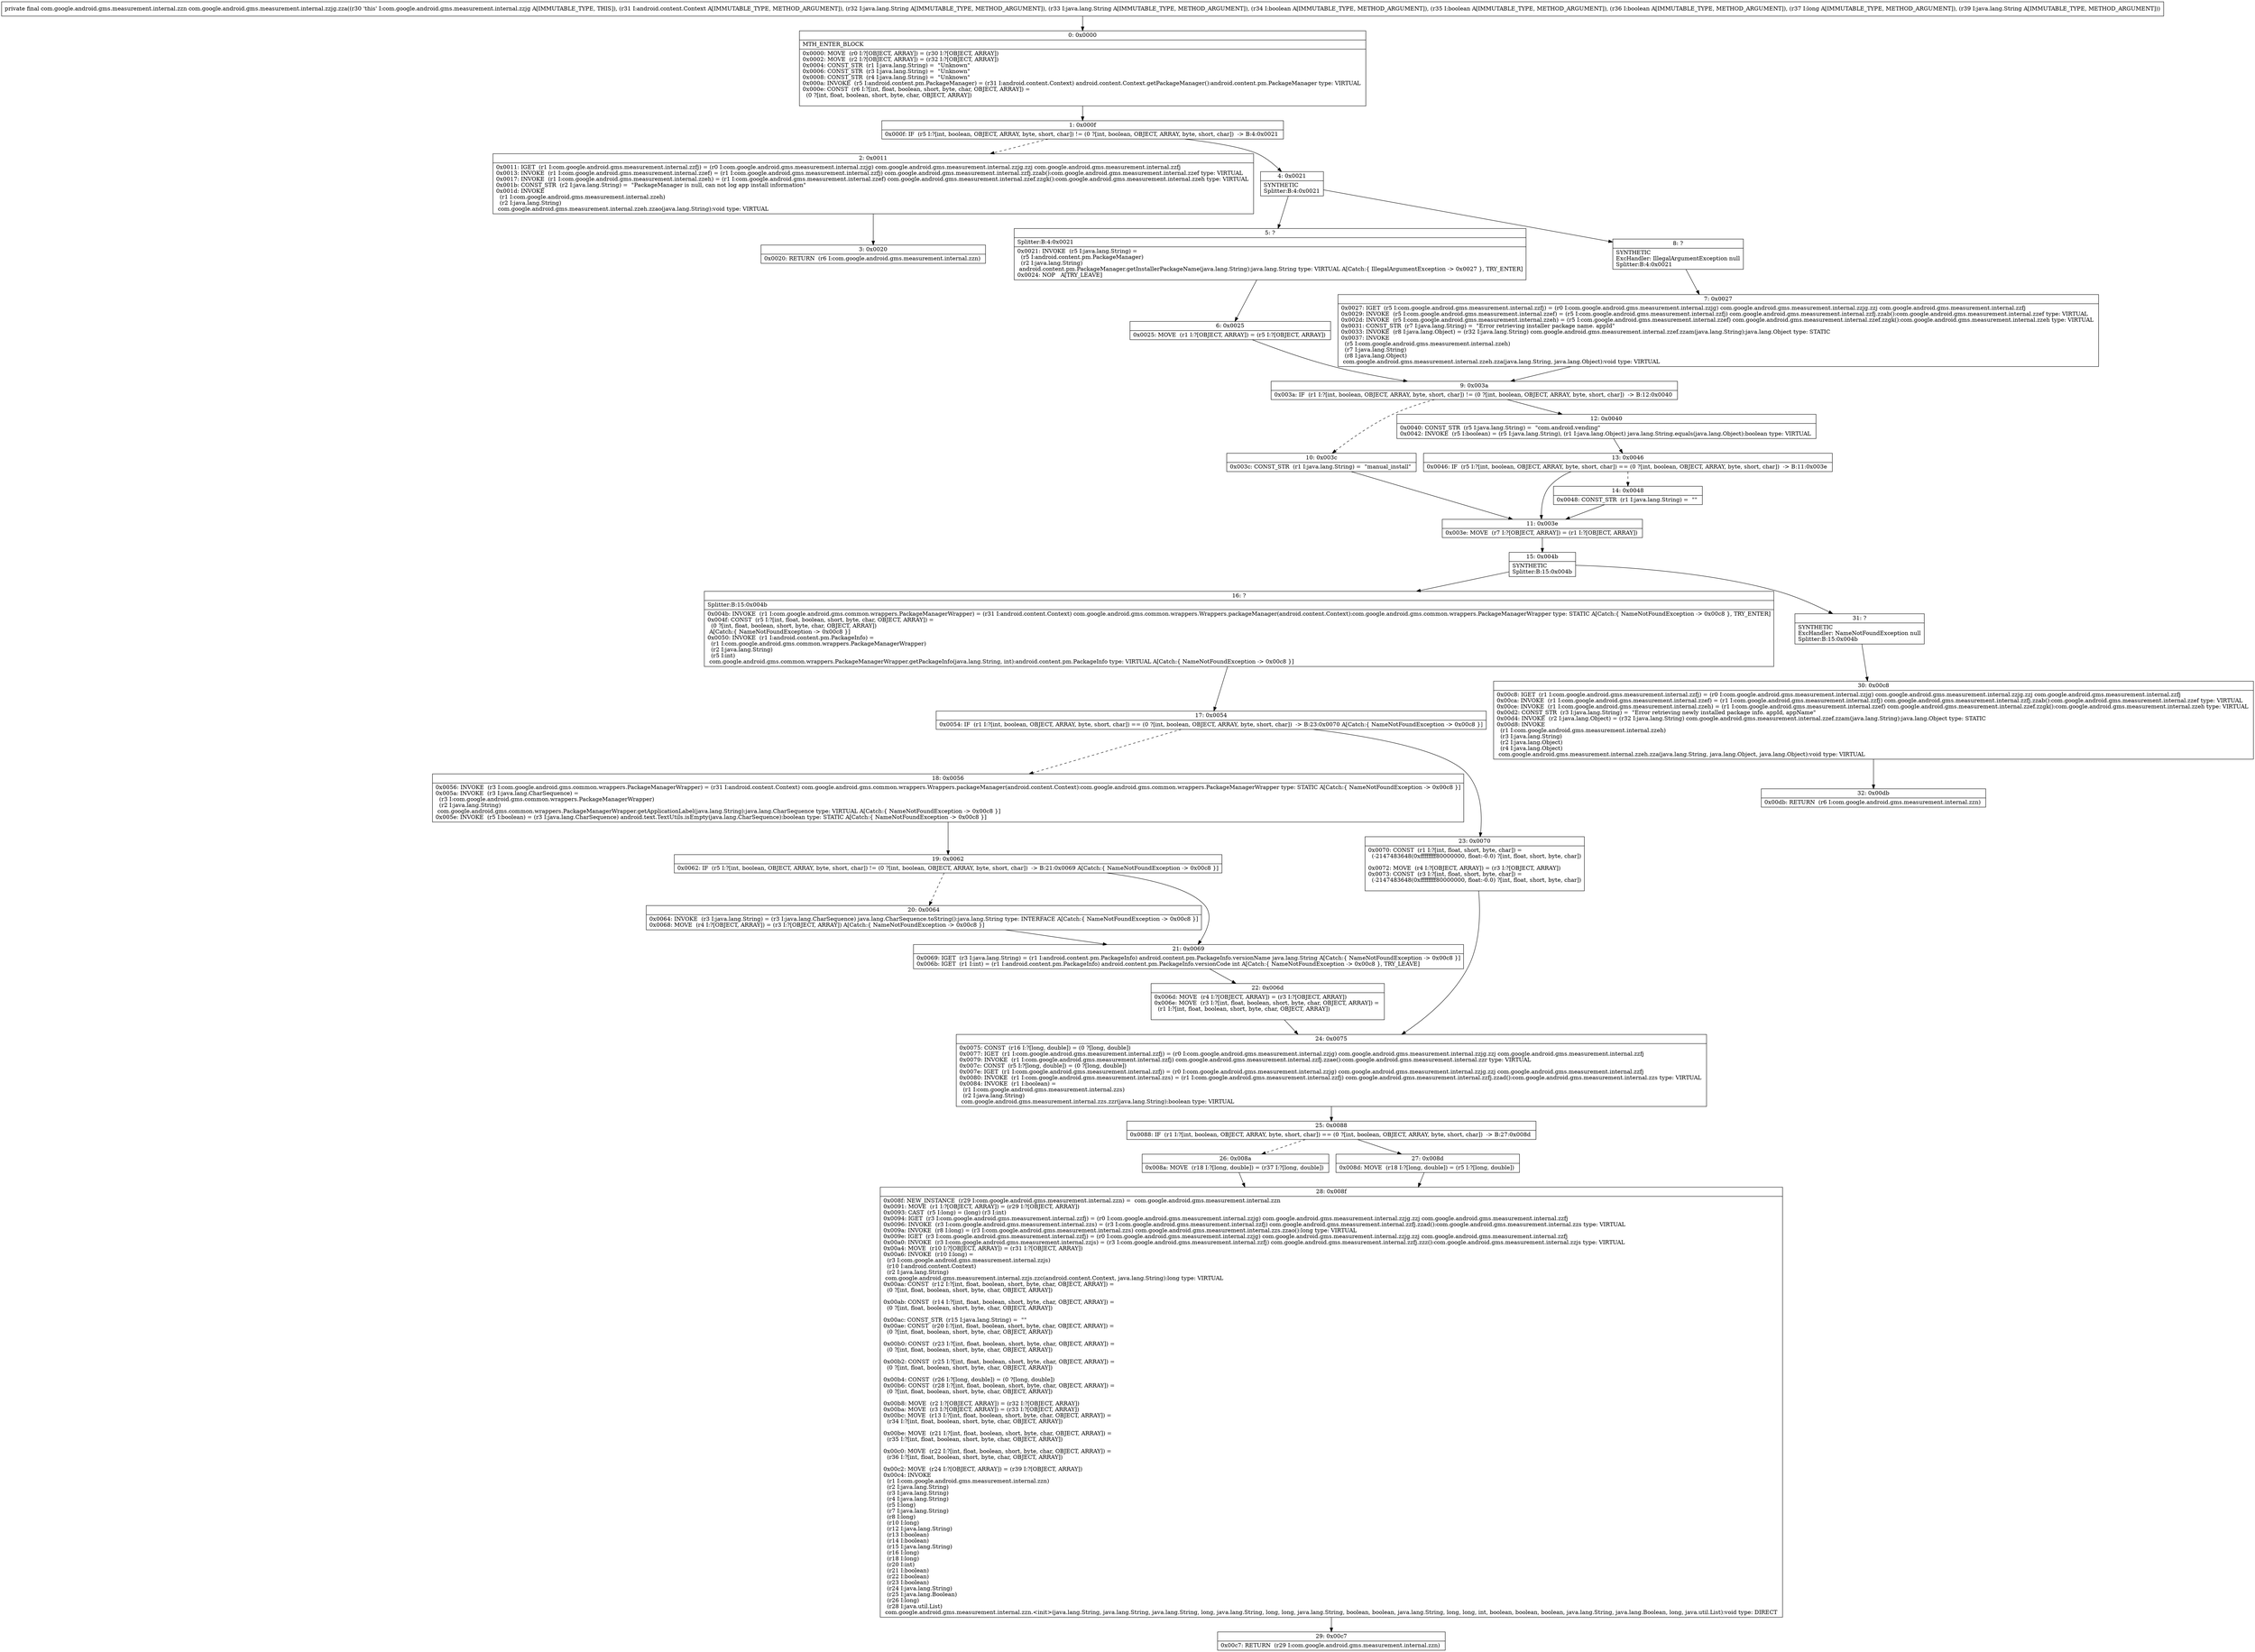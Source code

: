 digraph "CFG forcom.google.android.gms.measurement.internal.zzjg.zza(Landroid\/content\/Context;Ljava\/lang\/String;Ljava\/lang\/String;ZZZJLjava\/lang\/String;)Lcom\/google\/android\/gms\/measurement\/internal\/zzn;" {
Node_0 [shape=record,label="{0\:\ 0x0000|MTH_ENTER_BLOCK\l|0x0000: MOVE  (r0 I:?[OBJECT, ARRAY]) = (r30 I:?[OBJECT, ARRAY]) \l0x0002: MOVE  (r2 I:?[OBJECT, ARRAY]) = (r32 I:?[OBJECT, ARRAY]) \l0x0004: CONST_STR  (r1 I:java.lang.String) =  \"Unknown\" \l0x0006: CONST_STR  (r3 I:java.lang.String) =  \"Unknown\" \l0x0008: CONST_STR  (r4 I:java.lang.String) =  \"Unknown\" \l0x000a: INVOKE  (r5 I:android.content.pm.PackageManager) = (r31 I:android.content.Context) android.content.Context.getPackageManager():android.content.pm.PackageManager type: VIRTUAL \l0x000e: CONST  (r6 I:?[int, float, boolean, short, byte, char, OBJECT, ARRAY]) = \l  (0 ?[int, float, boolean, short, byte, char, OBJECT, ARRAY])\l \l}"];
Node_1 [shape=record,label="{1\:\ 0x000f|0x000f: IF  (r5 I:?[int, boolean, OBJECT, ARRAY, byte, short, char]) != (0 ?[int, boolean, OBJECT, ARRAY, byte, short, char])  \-\> B:4:0x0021 \l}"];
Node_2 [shape=record,label="{2\:\ 0x0011|0x0011: IGET  (r1 I:com.google.android.gms.measurement.internal.zzfj) = (r0 I:com.google.android.gms.measurement.internal.zzjg) com.google.android.gms.measurement.internal.zzjg.zzj com.google.android.gms.measurement.internal.zzfj \l0x0013: INVOKE  (r1 I:com.google.android.gms.measurement.internal.zzef) = (r1 I:com.google.android.gms.measurement.internal.zzfj) com.google.android.gms.measurement.internal.zzfj.zzab():com.google.android.gms.measurement.internal.zzef type: VIRTUAL \l0x0017: INVOKE  (r1 I:com.google.android.gms.measurement.internal.zzeh) = (r1 I:com.google.android.gms.measurement.internal.zzef) com.google.android.gms.measurement.internal.zzef.zzgk():com.google.android.gms.measurement.internal.zzeh type: VIRTUAL \l0x001b: CONST_STR  (r2 I:java.lang.String) =  \"PackageManager is null, can not log app install information\" \l0x001d: INVOKE  \l  (r1 I:com.google.android.gms.measurement.internal.zzeh)\l  (r2 I:java.lang.String)\l com.google.android.gms.measurement.internal.zzeh.zzao(java.lang.String):void type: VIRTUAL \l}"];
Node_3 [shape=record,label="{3\:\ 0x0020|0x0020: RETURN  (r6 I:com.google.android.gms.measurement.internal.zzn) \l}"];
Node_4 [shape=record,label="{4\:\ 0x0021|SYNTHETIC\lSplitter:B:4:0x0021\l}"];
Node_5 [shape=record,label="{5\:\ ?|Splitter:B:4:0x0021\l|0x0021: INVOKE  (r5 I:java.lang.String) = \l  (r5 I:android.content.pm.PackageManager)\l  (r2 I:java.lang.String)\l android.content.pm.PackageManager.getInstallerPackageName(java.lang.String):java.lang.String type: VIRTUAL A[Catch:\{ IllegalArgumentException \-\> 0x0027 \}, TRY_ENTER]\l0x0024: NOP   A[TRY_LEAVE]\l}"];
Node_6 [shape=record,label="{6\:\ 0x0025|0x0025: MOVE  (r1 I:?[OBJECT, ARRAY]) = (r5 I:?[OBJECT, ARRAY]) \l}"];
Node_7 [shape=record,label="{7\:\ 0x0027|0x0027: IGET  (r5 I:com.google.android.gms.measurement.internal.zzfj) = (r0 I:com.google.android.gms.measurement.internal.zzjg) com.google.android.gms.measurement.internal.zzjg.zzj com.google.android.gms.measurement.internal.zzfj \l0x0029: INVOKE  (r5 I:com.google.android.gms.measurement.internal.zzef) = (r5 I:com.google.android.gms.measurement.internal.zzfj) com.google.android.gms.measurement.internal.zzfj.zzab():com.google.android.gms.measurement.internal.zzef type: VIRTUAL \l0x002d: INVOKE  (r5 I:com.google.android.gms.measurement.internal.zzeh) = (r5 I:com.google.android.gms.measurement.internal.zzef) com.google.android.gms.measurement.internal.zzef.zzgk():com.google.android.gms.measurement.internal.zzeh type: VIRTUAL \l0x0031: CONST_STR  (r7 I:java.lang.String) =  \"Error retrieving installer package name. appId\" \l0x0033: INVOKE  (r8 I:java.lang.Object) = (r32 I:java.lang.String) com.google.android.gms.measurement.internal.zzef.zzam(java.lang.String):java.lang.Object type: STATIC \l0x0037: INVOKE  \l  (r5 I:com.google.android.gms.measurement.internal.zzeh)\l  (r7 I:java.lang.String)\l  (r8 I:java.lang.Object)\l com.google.android.gms.measurement.internal.zzeh.zza(java.lang.String, java.lang.Object):void type: VIRTUAL \l}"];
Node_8 [shape=record,label="{8\:\ ?|SYNTHETIC\lExcHandler: IllegalArgumentException null\lSplitter:B:4:0x0021\l}"];
Node_9 [shape=record,label="{9\:\ 0x003a|0x003a: IF  (r1 I:?[int, boolean, OBJECT, ARRAY, byte, short, char]) != (0 ?[int, boolean, OBJECT, ARRAY, byte, short, char])  \-\> B:12:0x0040 \l}"];
Node_10 [shape=record,label="{10\:\ 0x003c|0x003c: CONST_STR  (r1 I:java.lang.String) =  \"manual_install\" \l}"];
Node_11 [shape=record,label="{11\:\ 0x003e|0x003e: MOVE  (r7 I:?[OBJECT, ARRAY]) = (r1 I:?[OBJECT, ARRAY]) \l}"];
Node_12 [shape=record,label="{12\:\ 0x0040|0x0040: CONST_STR  (r5 I:java.lang.String) =  \"com.android.vending\" \l0x0042: INVOKE  (r5 I:boolean) = (r5 I:java.lang.String), (r1 I:java.lang.Object) java.lang.String.equals(java.lang.Object):boolean type: VIRTUAL \l}"];
Node_13 [shape=record,label="{13\:\ 0x0046|0x0046: IF  (r5 I:?[int, boolean, OBJECT, ARRAY, byte, short, char]) == (0 ?[int, boolean, OBJECT, ARRAY, byte, short, char])  \-\> B:11:0x003e \l}"];
Node_14 [shape=record,label="{14\:\ 0x0048|0x0048: CONST_STR  (r1 I:java.lang.String) =  \"\" \l}"];
Node_15 [shape=record,label="{15\:\ 0x004b|SYNTHETIC\lSplitter:B:15:0x004b\l}"];
Node_16 [shape=record,label="{16\:\ ?|Splitter:B:15:0x004b\l|0x004b: INVOKE  (r1 I:com.google.android.gms.common.wrappers.PackageManagerWrapper) = (r31 I:android.content.Context) com.google.android.gms.common.wrappers.Wrappers.packageManager(android.content.Context):com.google.android.gms.common.wrappers.PackageManagerWrapper type: STATIC A[Catch:\{ NameNotFoundException \-\> 0x00c8 \}, TRY_ENTER]\l0x004f: CONST  (r5 I:?[int, float, boolean, short, byte, char, OBJECT, ARRAY]) = \l  (0 ?[int, float, boolean, short, byte, char, OBJECT, ARRAY])\l A[Catch:\{ NameNotFoundException \-\> 0x00c8 \}]\l0x0050: INVOKE  (r1 I:android.content.pm.PackageInfo) = \l  (r1 I:com.google.android.gms.common.wrappers.PackageManagerWrapper)\l  (r2 I:java.lang.String)\l  (r5 I:int)\l com.google.android.gms.common.wrappers.PackageManagerWrapper.getPackageInfo(java.lang.String, int):android.content.pm.PackageInfo type: VIRTUAL A[Catch:\{ NameNotFoundException \-\> 0x00c8 \}]\l}"];
Node_17 [shape=record,label="{17\:\ 0x0054|0x0054: IF  (r1 I:?[int, boolean, OBJECT, ARRAY, byte, short, char]) == (0 ?[int, boolean, OBJECT, ARRAY, byte, short, char])  \-\> B:23:0x0070 A[Catch:\{ NameNotFoundException \-\> 0x00c8 \}]\l}"];
Node_18 [shape=record,label="{18\:\ 0x0056|0x0056: INVOKE  (r3 I:com.google.android.gms.common.wrappers.PackageManagerWrapper) = (r31 I:android.content.Context) com.google.android.gms.common.wrappers.Wrappers.packageManager(android.content.Context):com.google.android.gms.common.wrappers.PackageManagerWrapper type: STATIC A[Catch:\{ NameNotFoundException \-\> 0x00c8 \}]\l0x005a: INVOKE  (r3 I:java.lang.CharSequence) = \l  (r3 I:com.google.android.gms.common.wrappers.PackageManagerWrapper)\l  (r2 I:java.lang.String)\l com.google.android.gms.common.wrappers.PackageManagerWrapper.getApplicationLabel(java.lang.String):java.lang.CharSequence type: VIRTUAL A[Catch:\{ NameNotFoundException \-\> 0x00c8 \}]\l0x005e: INVOKE  (r5 I:boolean) = (r3 I:java.lang.CharSequence) android.text.TextUtils.isEmpty(java.lang.CharSequence):boolean type: STATIC A[Catch:\{ NameNotFoundException \-\> 0x00c8 \}]\l}"];
Node_19 [shape=record,label="{19\:\ 0x0062|0x0062: IF  (r5 I:?[int, boolean, OBJECT, ARRAY, byte, short, char]) != (0 ?[int, boolean, OBJECT, ARRAY, byte, short, char])  \-\> B:21:0x0069 A[Catch:\{ NameNotFoundException \-\> 0x00c8 \}]\l}"];
Node_20 [shape=record,label="{20\:\ 0x0064|0x0064: INVOKE  (r3 I:java.lang.String) = (r3 I:java.lang.CharSequence) java.lang.CharSequence.toString():java.lang.String type: INTERFACE A[Catch:\{ NameNotFoundException \-\> 0x00c8 \}]\l0x0068: MOVE  (r4 I:?[OBJECT, ARRAY]) = (r3 I:?[OBJECT, ARRAY]) A[Catch:\{ NameNotFoundException \-\> 0x00c8 \}]\l}"];
Node_21 [shape=record,label="{21\:\ 0x0069|0x0069: IGET  (r3 I:java.lang.String) = (r1 I:android.content.pm.PackageInfo) android.content.pm.PackageInfo.versionName java.lang.String A[Catch:\{ NameNotFoundException \-\> 0x00c8 \}]\l0x006b: IGET  (r1 I:int) = (r1 I:android.content.pm.PackageInfo) android.content.pm.PackageInfo.versionCode int A[Catch:\{ NameNotFoundException \-\> 0x00c8 \}, TRY_LEAVE]\l}"];
Node_22 [shape=record,label="{22\:\ 0x006d|0x006d: MOVE  (r4 I:?[OBJECT, ARRAY]) = (r3 I:?[OBJECT, ARRAY]) \l0x006e: MOVE  (r3 I:?[int, float, boolean, short, byte, char, OBJECT, ARRAY]) = \l  (r1 I:?[int, float, boolean, short, byte, char, OBJECT, ARRAY])\l \l}"];
Node_23 [shape=record,label="{23\:\ 0x0070|0x0070: CONST  (r1 I:?[int, float, short, byte, char]) = \l  (\-2147483648(0xffffffff80000000, float:\-0.0) ?[int, float, short, byte, char])\l \l0x0072: MOVE  (r4 I:?[OBJECT, ARRAY]) = (r3 I:?[OBJECT, ARRAY]) \l0x0073: CONST  (r3 I:?[int, float, short, byte, char]) = \l  (\-2147483648(0xffffffff80000000, float:\-0.0) ?[int, float, short, byte, char])\l \l}"];
Node_24 [shape=record,label="{24\:\ 0x0075|0x0075: CONST  (r16 I:?[long, double]) = (0 ?[long, double]) \l0x0077: IGET  (r1 I:com.google.android.gms.measurement.internal.zzfj) = (r0 I:com.google.android.gms.measurement.internal.zzjg) com.google.android.gms.measurement.internal.zzjg.zzj com.google.android.gms.measurement.internal.zzfj \l0x0079: INVOKE  (r1 I:com.google.android.gms.measurement.internal.zzfj) com.google.android.gms.measurement.internal.zzfj.zzae():com.google.android.gms.measurement.internal.zzr type: VIRTUAL \l0x007c: CONST  (r5 I:?[long, double]) = (0 ?[long, double]) \l0x007e: IGET  (r1 I:com.google.android.gms.measurement.internal.zzfj) = (r0 I:com.google.android.gms.measurement.internal.zzjg) com.google.android.gms.measurement.internal.zzjg.zzj com.google.android.gms.measurement.internal.zzfj \l0x0080: INVOKE  (r1 I:com.google.android.gms.measurement.internal.zzs) = (r1 I:com.google.android.gms.measurement.internal.zzfj) com.google.android.gms.measurement.internal.zzfj.zzad():com.google.android.gms.measurement.internal.zzs type: VIRTUAL \l0x0084: INVOKE  (r1 I:boolean) = \l  (r1 I:com.google.android.gms.measurement.internal.zzs)\l  (r2 I:java.lang.String)\l com.google.android.gms.measurement.internal.zzs.zzr(java.lang.String):boolean type: VIRTUAL \l}"];
Node_25 [shape=record,label="{25\:\ 0x0088|0x0088: IF  (r1 I:?[int, boolean, OBJECT, ARRAY, byte, short, char]) == (0 ?[int, boolean, OBJECT, ARRAY, byte, short, char])  \-\> B:27:0x008d \l}"];
Node_26 [shape=record,label="{26\:\ 0x008a|0x008a: MOVE  (r18 I:?[long, double]) = (r37 I:?[long, double]) \l}"];
Node_27 [shape=record,label="{27\:\ 0x008d|0x008d: MOVE  (r18 I:?[long, double]) = (r5 I:?[long, double]) \l}"];
Node_28 [shape=record,label="{28\:\ 0x008f|0x008f: NEW_INSTANCE  (r29 I:com.google.android.gms.measurement.internal.zzn) =  com.google.android.gms.measurement.internal.zzn \l0x0091: MOVE  (r1 I:?[OBJECT, ARRAY]) = (r29 I:?[OBJECT, ARRAY]) \l0x0093: CAST  (r5 I:long) = (long) (r3 I:int) \l0x0094: IGET  (r3 I:com.google.android.gms.measurement.internal.zzfj) = (r0 I:com.google.android.gms.measurement.internal.zzjg) com.google.android.gms.measurement.internal.zzjg.zzj com.google.android.gms.measurement.internal.zzfj \l0x0096: INVOKE  (r3 I:com.google.android.gms.measurement.internal.zzs) = (r3 I:com.google.android.gms.measurement.internal.zzfj) com.google.android.gms.measurement.internal.zzfj.zzad():com.google.android.gms.measurement.internal.zzs type: VIRTUAL \l0x009a: INVOKE  (r8 I:long) = (r3 I:com.google.android.gms.measurement.internal.zzs) com.google.android.gms.measurement.internal.zzs.zzao():long type: VIRTUAL \l0x009e: IGET  (r3 I:com.google.android.gms.measurement.internal.zzfj) = (r0 I:com.google.android.gms.measurement.internal.zzjg) com.google.android.gms.measurement.internal.zzjg.zzj com.google.android.gms.measurement.internal.zzfj \l0x00a0: INVOKE  (r3 I:com.google.android.gms.measurement.internal.zzjs) = (r3 I:com.google.android.gms.measurement.internal.zzfj) com.google.android.gms.measurement.internal.zzfj.zzz():com.google.android.gms.measurement.internal.zzjs type: VIRTUAL \l0x00a4: MOVE  (r10 I:?[OBJECT, ARRAY]) = (r31 I:?[OBJECT, ARRAY]) \l0x00a6: INVOKE  (r10 I:long) = \l  (r3 I:com.google.android.gms.measurement.internal.zzjs)\l  (r10 I:android.content.Context)\l  (r2 I:java.lang.String)\l com.google.android.gms.measurement.internal.zzjs.zzc(android.content.Context, java.lang.String):long type: VIRTUAL \l0x00aa: CONST  (r12 I:?[int, float, boolean, short, byte, char, OBJECT, ARRAY]) = \l  (0 ?[int, float, boolean, short, byte, char, OBJECT, ARRAY])\l \l0x00ab: CONST  (r14 I:?[int, float, boolean, short, byte, char, OBJECT, ARRAY]) = \l  (0 ?[int, float, boolean, short, byte, char, OBJECT, ARRAY])\l \l0x00ac: CONST_STR  (r15 I:java.lang.String) =  \"\" \l0x00ae: CONST  (r20 I:?[int, float, boolean, short, byte, char, OBJECT, ARRAY]) = \l  (0 ?[int, float, boolean, short, byte, char, OBJECT, ARRAY])\l \l0x00b0: CONST  (r23 I:?[int, float, boolean, short, byte, char, OBJECT, ARRAY]) = \l  (0 ?[int, float, boolean, short, byte, char, OBJECT, ARRAY])\l \l0x00b2: CONST  (r25 I:?[int, float, boolean, short, byte, char, OBJECT, ARRAY]) = \l  (0 ?[int, float, boolean, short, byte, char, OBJECT, ARRAY])\l \l0x00b4: CONST  (r26 I:?[long, double]) = (0 ?[long, double]) \l0x00b6: CONST  (r28 I:?[int, float, boolean, short, byte, char, OBJECT, ARRAY]) = \l  (0 ?[int, float, boolean, short, byte, char, OBJECT, ARRAY])\l \l0x00b8: MOVE  (r2 I:?[OBJECT, ARRAY]) = (r32 I:?[OBJECT, ARRAY]) \l0x00ba: MOVE  (r3 I:?[OBJECT, ARRAY]) = (r33 I:?[OBJECT, ARRAY]) \l0x00bc: MOVE  (r13 I:?[int, float, boolean, short, byte, char, OBJECT, ARRAY]) = \l  (r34 I:?[int, float, boolean, short, byte, char, OBJECT, ARRAY])\l \l0x00be: MOVE  (r21 I:?[int, float, boolean, short, byte, char, OBJECT, ARRAY]) = \l  (r35 I:?[int, float, boolean, short, byte, char, OBJECT, ARRAY])\l \l0x00c0: MOVE  (r22 I:?[int, float, boolean, short, byte, char, OBJECT, ARRAY]) = \l  (r36 I:?[int, float, boolean, short, byte, char, OBJECT, ARRAY])\l \l0x00c2: MOVE  (r24 I:?[OBJECT, ARRAY]) = (r39 I:?[OBJECT, ARRAY]) \l0x00c4: INVOKE  \l  (r1 I:com.google.android.gms.measurement.internal.zzn)\l  (r2 I:java.lang.String)\l  (r3 I:java.lang.String)\l  (r4 I:java.lang.String)\l  (r5 I:long)\l  (r7 I:java.lang.String)\l  (r8 I:long)\l  (r10 I:long)\l  (r12 I:java.lang.String)\l  (r13 I:boolean)\l  (r14 I:boolean)\l  (r15 I:java.lang.String)\l  (r16 I:long)\l  (r18 I:long)\l  (r20 I:int)\l  (r21 I:boolean)\l  (r22 I:boolean)\l  (r23 I:boolean)\l  (r24 I:java.lang.String)\l  (r25 I:java.lang.Boolean)\l  (r26 I:long)\l  (r28 I:java.util.List)\l com.google.android.gms.measurement.internal.zzn.\<init\>(java.lang.String, java.lang.String, java.lang.String, long, java.lang.String, long, long, java.lang.String, boolean, boolean, java.lang.String, long, long, int, boolean, boolean, boolean, java.lang.String, java.lang.Boolean, long, java.util.List):void type: DIRECT \l}"];
Node_29 [shape=record,label="{29\:\ 0x00c7|0x00c7: RETURN  (r29 I:com.google.android.gms.measurement.internal.zzn) \l}"];
Node_30 [shape=record,label="{30\:\ 0x00c8|0x00c8: IGET  (r1 I:com.google.android.gms.measurement.internal.zzfj) = (r0 I:com.google.android.gms.measurement.internal.zzjg) com.google.android.gms.measurement.internal.zzjg.zzj com.google.android.gms.measurement.internal.zzfj \l0x00ca: INVOKE  (r1 I:com.google.android.gms.measurement.internal.zzef) = (r1 I:com.google.android.gms.measurement.internal.zzfj) com.google.android.gms.measurement.internal.zzfj.zzab():com.google.android.gms.measurement.internal.zzef type: VIRTUAL \l0x00ce: INVOKE  (r1 I:com.google.android.gms.measurement.internal.zzeh) = (r1 I:com.google.android.gms.measurement.internal.zzef) com.google.android.gms.measurement.internal.zzef.zzgk():com.google.android.gms.measurement.internal.zzeh type: VIRTUAL \l0x00d2: CONST_STR  (r3 I:java.lang.String) =  \"Error retrieving newly installed package info. appId, appName\" \l0x00d4: INVOKE  (r2 I:java.lang.Object) = (r32 I:java.lang.String) com.google.android.gms.measurement.internal.zzef.zzam(java.lang.String):java.lang.Object type: STATIC \l0x00d8: INVOKE  \l  (r1 I:com.google.android.gms.measurement.internal.zzeh)\l  (r3 I:java.lang.String)\l  (r2 I:java.lang.Object)\l  (r4 I:java.lang.Object)\l com.google.android.gms.measurement.internal.zzeh.zza(java.lang.String, java.lang.Object, java.lang.Object):void type: VIRTUAL \l}"];
Node_31 [shape=record,label="{31\:\ ?|SYNTHETIC\lExcHandler: NameNotFoundException null\lSplitter:B:15:0x004b\l}"];
Node_32 [shape=record,label="{32\:\ 0x00db|0x00db: RETURN  (r6 I:com.google.android.gms.measurement.internal.zzn) \l}"];
MethodNode[shape=record,label="{private final com.google.android.gms.measurement.internal.zzn com.google.android.gms.measurement.internal.zzjg.zza((r30 'this' I:com.google.android.gms.measurement.internal.zzjg A[IMMUTABLE_TYPE, THIS]), (r31 I:android.content.Context A[IMMUTABLE_TYPE, METHOD_ARGUMENT]), (r32 I:java.lang.String A[IMMUTABLE_TYPE, METHOD_ARGUMENT]), (r33 I:java.lang.String A[IMMUTABLE_TYPE, METHOD_ARGUMENT]), (r34 I:boolean A[IMMUTABLE_TYPE, METHOD_ARGUMENT]), (r35 I:boolean A[IMMUTABLE_TYPE, METHOD_ARGUMENT]), (r36 I:boolean A[IMMUTABLE_TYPE, METHOD_ARGUMENT]), (r37 I:long A[IMMUTABLE_TYPE, METHOD_ARGUMENT]), (r39 I:java.lang.String A[IMMUTABLE_TYPE, METHOD_ARGUMENT])) }"];
MethodNode -> Node_0;
Node_0 -> Node_1;
Node_1 -> Node_2[style=dashed];
Node_1 -> Node_4;
Node_2 -> Node_3;
Node_4 -> Node_5;
Node_4 -> Node_8;
Node_5 -> Node_6;
Node_6 -> Node_9;
Node_7 -> Node_9;
Node_8 -> Node_7;
Node_9 -> Node_10[style=dashed];
Node_9 -> Node_12;
Node_10 -> Node_11;
Node_11 -> Node_15;
Node_12 -> Node_13;
Node_13 -> Node_11;
Node_13 -> Node_14[style=dashed];
Node_14 -> Node_11;
Node_15 -> Node_16;
Node_15 -> Node_31;
Node_16 -> Node_17;
Node_17 -> Node_18[style=dashed];
Node_17 -> Node_23;
Node_18 -> Node_19;
Node_19 -> Node_20[style=dashed];
Node_19 -> Node_21;
Node_20 -> Node_21;
Node_21 -> Node_22;
Node_22 -> Node_24;
Node_23 -> Node_24;
Node_24 -> Node_25;
Node_25 -> Node_26[style=dashed];
Node_25 -> Node_27;
Node_26 -> Node_28;
Node_27 -> Node_28;
Node_28 -> Node_29;
Node_30 -> Node_32;
Node_31 -> Node_30;
}

